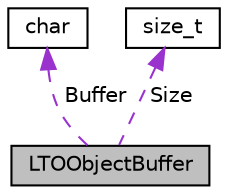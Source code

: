 digraph "LTOObjectBuffer"
{
 // LATEX_PDF_SIZE
  bgcolor="transparent";
  edge [fontname="Helvetica",fontsize="10",labelfontname="Helvetica",labelfontsize="10"];
  node [fontname="Helvetica",fontsize="10",shape="box"];
  Node1 [label="LTOObjectBuffer",height=0.2,width=0.4,color="black", fillcolor="grey75", style="filled", fontcolor="black",tooltip="Type to wrap a single object returned by ThinLTO."];
  Node2 -> Node1 [dir="back",color="darkorchid3",fontsize="10",style="dashed",label=" Buffer" ,fontname="Helvetica"];
  Node2 [label="char",height=0.2,width=0.4,color="black",URL="$classchar.html",tooltip=" "];
  Node3 -> Node1 [dir="back",color="darkorchid3",fontsize="10",style="dashed",label=" Size" ,fontname="Helvetica"];
  Node3 [label="size_t",height=0.2,width=0.4,color="black",URL="$classsize__t.html",tooltip=" "];
}
